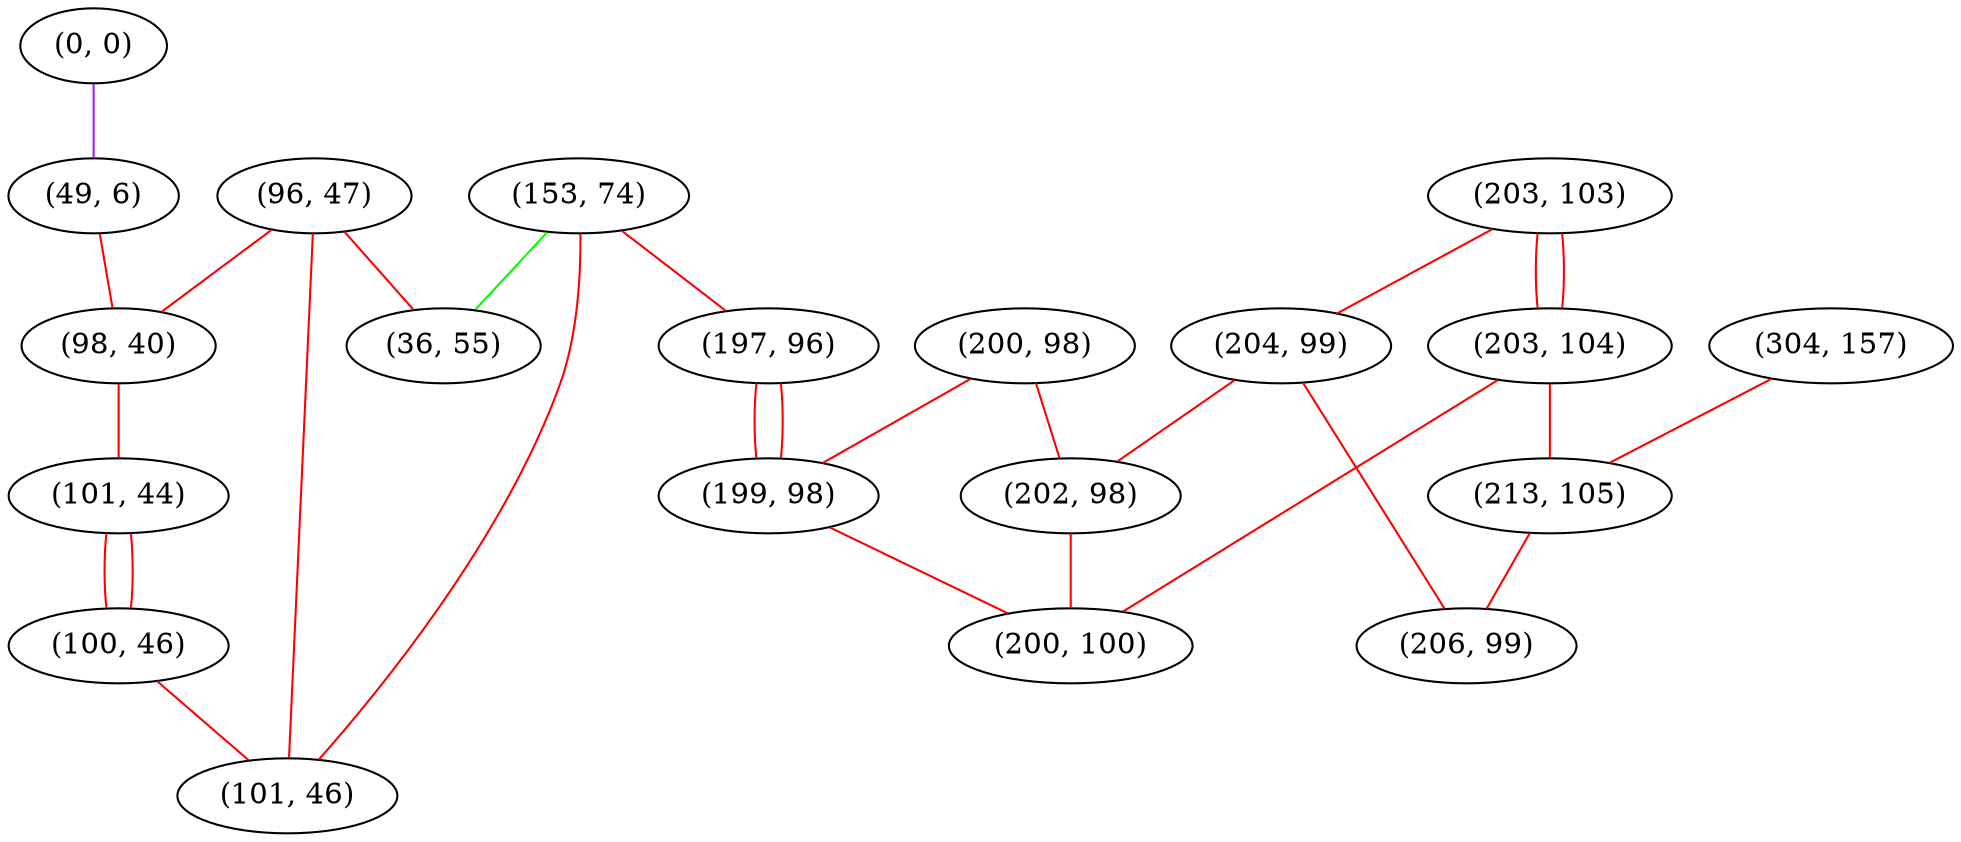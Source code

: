 graph "" {
"(153, 74)";
"(203, 103)";
"(0, 0)";
"(49, 6)";
"(200, 98)";
"(96, 47)";
"(203, 104)";
"(98, 40)";
"(101, 44)";
"(304, 157)";
"(100, 46)";
"(101, 46)";
"(213, 105)";
"(36, 55)";
"(204, 99)";
"(197, 96)";
"(206, 99)";
"(202, 98)";
"(199, 98)";
"(200, 100)";
"(153, 74)" -- "(101, 46)"  [color=red, key=0, weight=1];
"(153, 74)" -- "(36, 55)"  [color=green, key=0, weight=2];
"(153, 74)" -- "(197, 96)"  [color=red, key=0, weight=1];
"(203, 103)" -- "(203, 104)"  [color=red, key=0, weight=1];
"(203, 103)" -- "(203, 104)"  [color=red, key=1, weight=1];
"(203, 103)" -- "(204, 99)"  [color=red, key=0, weight=1];
"(0, 0)" -- "(49, 6)"  [color=purple, key=0, weight=4];
"(49, 6)" -- "(98, 40)"  [color=red, key=0, weight=1];
"(200, 98)" -- "(199, 98)"  [color=red, key=0, weight=1];
"(200, 98)" -- "(202, 98)"  [color=red, key=0, weight=1];
"(96, 47)" -- "(101, 46)"  [color=red, key=0, weight=1];
"(96, 47)" -- "(98, 40)"  [color=red, key=0, weight=1];
"(96, 47)" -- "(36, 55)"  [color=red, key=0, weight=1];
"(203, 104)" -- "(213, 105)"  [color=red, key=0, weight=1];
"(203, 104)" -- "(200, 100)"  [color=red, key=0, weight=1];
"(98, 40)" -- "(101, 44)"  [color=red, key=0, weight=1];
"(101, 44)" -- "(100, 46)"  [color=red, key=0, weight=1];
"(101, 44)" -- "(100, 46)"  [color=red, key=1, weight=1];
"(304, 157)" -- "(213, 105)"  [color=red, key=0, weight=1];
"(100, 46)" -- "(101, 46)"  [color=red, key=0, weight=1];
"(213, 105)" -- "(206, 99)"  [color=red, key=0, weight=1];
"(204, 99)" -- "(206, 99)"  [color=red, key=0, weight=1];
"(204, 99)" -- "(202, 98)"  [color=red, key=0, weight=1];
"(197, 96)" -- "(199, 98)"  [color=red, key=0, weight=1];
"(197, 96)" -- "(199, 98)"  [color=red, key=1, weight=1];
"(202, 98)" -- "(200, 100)"  [color=red, key=0, weight=1];
"(199, 98)" -- "(200, 100)"  [color=red, key=0, weight=1];
}
